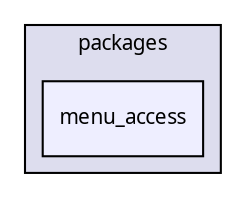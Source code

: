 digraph "packages/menu/packages/menu_access/" {
  compound=true
  node [ fontsize="10", fontname="FreeSans.ttf"];
  edge [ labelfontsize="10", labelfontname="FreeSans.ttf"];
  subgraph clusterdir_da6343c1e136b7d2ff4343f1820af44c {
    graph [ bgcolor="#ddddee", pencolor="black", label="packages" fontname="FreeSans.ttf", fontsize="10", URL="dir_da6343c1e136b7d2ff4343f1820af44c.html"]
  dir_df969ffe3ced8ad5adce43b94d0939c9 [shape=box, label="menu_access", style="filled", fillcolor="#eeeeff", pencolor="black", URL="dir_df969ffe3ced8ad5adce43b94d0939c9.html"];
  }
}
